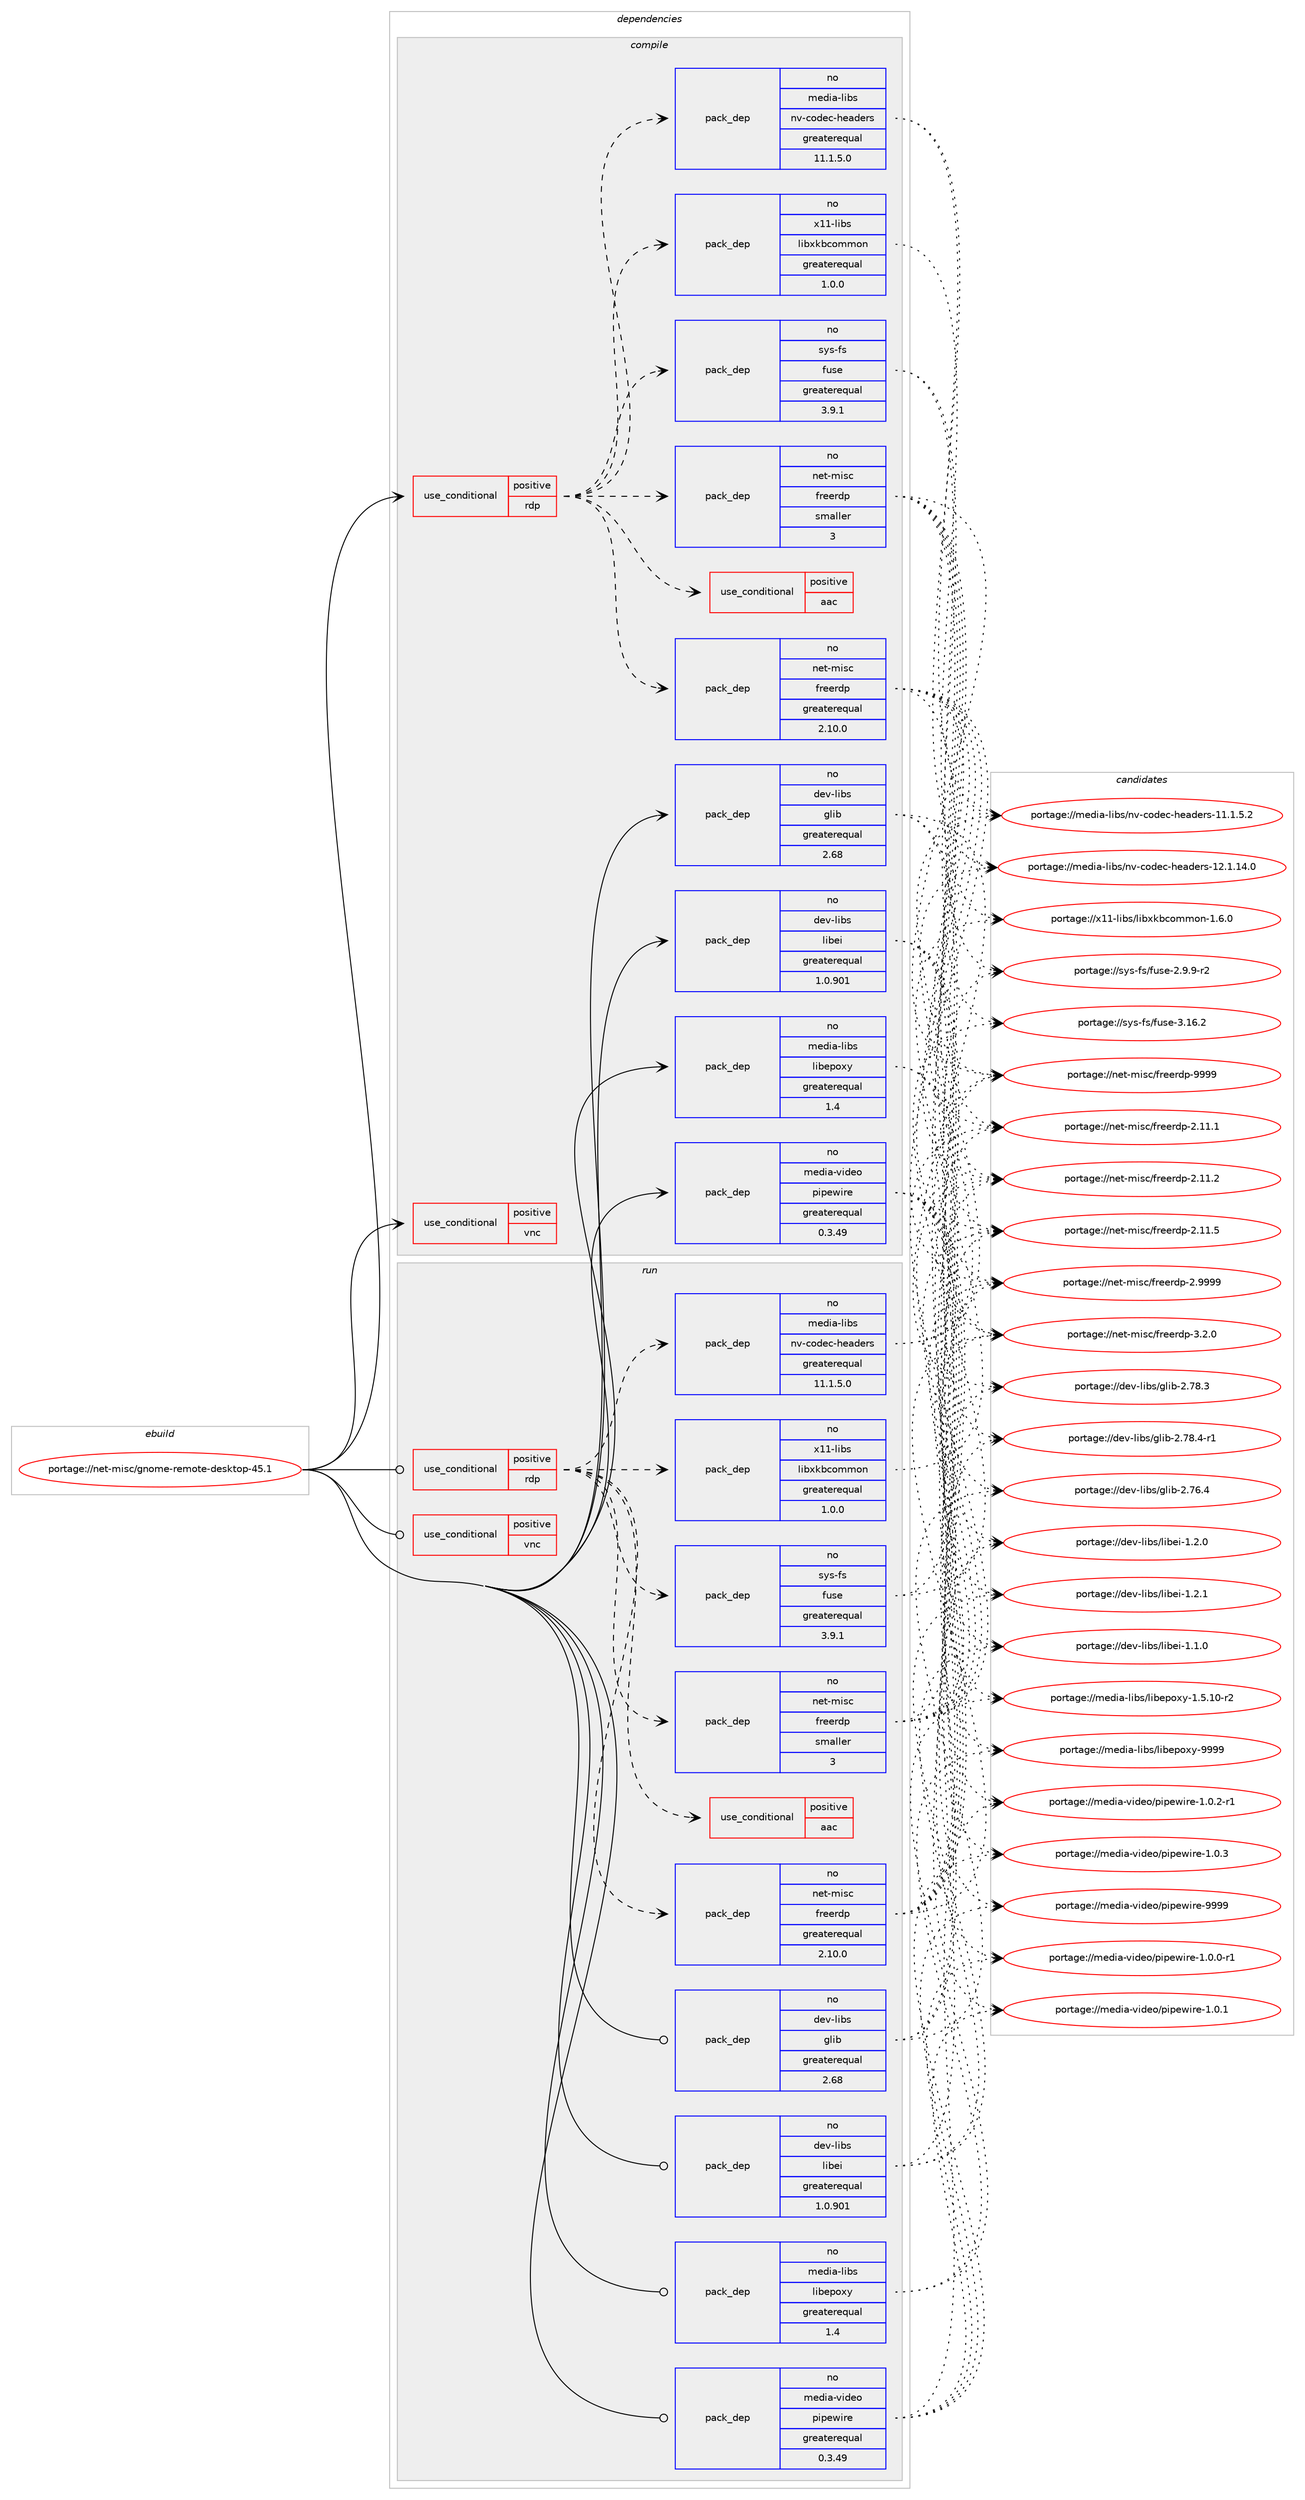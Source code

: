 digraph prolog {

# *************
# Graph options
# *************

newrank=true;
concentrate=true;
compound=true;
graph [rankdir=LR,fontname=Helvetica,fontsize=10,ranksep=1.5];#, ranksep=2.5, nodesep=0.2];
edge  [arrowhead=vee];
node  [fontname=Helvetica,fontsize=10];

# **********
# The ebuild
# **********

subgraph cluster_leftcol {
color=gray;
rank=same;
label=<<i>ebuild</i>>;
id [label="portage://net-misc/gnome-remote-desktop-45.1", color=red, width=4, href="../net-misc/gnome-remote-desktop-45.1.svg"];
}

# ****************
# The dependencies
# ****************

subgraph cluster_midcol {
color=gray;
label=<<i>dependencies</i>>;
subgraph cluster_compile {
fillcolor="#eeeeee";
style=filled;
label=<<i>compile</i>>;
subgraph cond5643 {
dependency8198 [label=<<TABLE BORDER="0" CELLBORDER="1" CELLSPACING="0" CELLPADDING="4"><TR><TD ROWSPAN="3" CELLPADDING="10">use_conditional</TD></TR><TR><TD>positive</TD></TR><TR><TD>rdp</TD></TR></TABLE>>, shape=none, color=red];
subgraph pack2493 {
dependency8199 [label=<<TABLE BORDER="0" CELLBORDER="1" CELLSPACING="0" CELLPADDING="4" WIDTH="220"><TR><TD ROWSPAN="6" CELLPADDING="30">pack_dep</TD></TR><TR><TD WIDTH="110">no</TD></TR><TR><TD>media-libs</TD></TR><TR><TD>nv-codec-headers</TD></TR><TR><TD>greaterequal</TD></TR><TR><TD>11.1.5.0</TD></TR></TABLE>>, shape=none, color=blue];
}
dependency8198:e -> dependency8199:w [weight=20,style="dashed",arrowhead="vee"];
subgraph pack2494 {
dependency8200 [label=<<TABLE BORDER="0" CELLBORDER="1" CELLSPACING="0" CELLPADDING="4" WIDTH="220"><TR><TD ROWSPAN="6" CELLPADDING="30">pack_dep</TD></TR><TR><TD WIDTH="110">no</TD></TR><TR><TD>net-misc</TD></TR><TR><TD>freerdp</TD></TR><TR><TD>greaterequal</TD></TR><TR><TD>2.10.0</TD></TR></TABLE>>, shape=none, color=blue];
}
dependency8198:e -> dependency8200:w [weight=20,style="dashed",arrowhead="vee"];
subgraph pack2495 {
dependency8201 [label=<<TABLE BORDER="0" CELLBORDER="1" CELLSPACING="0" CELLPADDING="4" WIDTH="220"><TR><TD ROWSPAN="6" CELLPADDING="30">pack_dep</TD></TR><TR><TD WIDTH="110">no</TD></TR><TR><TD>net-misc</TD></TR><TR><TD>freerdp</TD></TR><TR><TD>smaller</TD></TR><TR><TD>3</TD></TR></TABLE>>, shape=none, color=blue];
}
dependency8198:e -> dependency8201:w [weight=20,style="dashed",arrowhead="vee"];
subgraph pack2496 {
dependency8202 [label=<<TABLE BORDER="0" CELLBORDER="1" CELLSPACING="0" CELLPADDING="4" WIDTH="220"><TR><TD ROWSPAN="6" CELLPADDING="30">pack_dep</TD></TR><TR><TD WIDTH="110">no</TD></TR><TR><TD>sys-fs</TD></TR><TR><TD>fuse</TD></TR><TR><TD>greaterequal</TD></TR><TR><TD>3.9.1</TD></TR></TABLE>>, shape=none, color=blue];
}
dependency8198:e -> dependency8202:w [weight=20,style="dashed",arrowhead="vee"];
subgraph pack2497 {
dependency8203 [label=<<TABLE BORDER="0" CELLBORDER="1" CELLSPACING="0" CELLPADDING="4" WIDTH="220"><TR><TD ROWSPAN="6" CELLPADDING="30">pack_dep</TD></TR><TR><TD WIDTH="110">no</TD></TR><TR><TD>x11-libs</TD></TR><TR><TD>libxkbcommon</TD></TR><TR><TD>greaterequal</TD></TR><TR><TD>1.0.0</TD></TR></TABLE>>, shape=none, color=blue];
}
dependency8198:e -> dependency8203:w [weight=20,style="dashed",arrowhead="vee"];
subgraph cond5644 {
dependency8204 [label=<<TABLE BORDER="0" CELLBORDER="1" CELLSPACING="0" CELLPADDING="4"><TR><TD ROWSPAN="3" CELLPADDING="10">use_conditional</TD></TR><TR><TD>positive</TD></TR><TR><TD>aac</TD></TR></TABLE>>, shape=none, color=red];
# *** BEGIN UNKNOWN DEPENDENCY TYPE (TODO) ***
# dependency8204 -> package_dependency(portage://net-misc/gnome-remote-desktop-45.1,install,no,media-libs,fdk-aac,none,[,,],any_same_slot,[])
# *** END UNKNOWN DEPENDENCY TYPE (TODO) ***

}
dependency8198:e -> dependency8204:w [weight=20,style="dashed",arrowhead="vee"];
}
id:e -> dependency8198:w [weight=20,style="solid",arrowhead="vee"];
subgraph cond5645 {
dependency8205 [label=<<TABLE BORDER="0" CELLBORDER="1" CELLSPACING="0" CELLPADDING="4"><TR><TD ROWSPAN="3" CELLPADDING="10">use_conditional</TD></TR><TR><TD>positive</TD></TR><TR><TD>vnc</TD></TR></TABLE>>, shape=none, color=red];
# *** BEGIN UNKNOWN DEPENDENCY TYPE (TODO) ***
# dependency8205 -> package_dependency(portage://net-misc/gnome-remote-desktop-45.1,install,no,net-libs,libvncserver,none,[,,],[],[])
# *** END UNKNOWN DEPENDENCY TYPE (TODO) ***

}
id:e -> dependency8205:w [weight=20,style="solid",arrowhead="vee"];
# *** BEGIN UNKNOWN DEPENDENCY TYPE (TODO) ***
# id -> package_dependency(portage://net-misc/gnome-remote-desktop-45.1,install,no,app-crypt,libsecret,none,[,,],[],[])
# *** END UNKNOWN DEPENDENCY TYPE (TODO) ***

# *** BEGIN UNKNOWN DEPENDENCY TYPE (TODO) ***
# id -> package_dependency(portage://net-misc/gnome-remote-desktop-45.1,install,no,app-crypt,tpm2-tss,none,[,,],any_same_slot,[])
# *** END UNKNOWN DEPENDENCY TYPE (TODO) ***

subgraph pack2498 {
dependency8206 [label=<<TABLE BORDER="0" CELLBORDER="1" CELLSPACING="0" CELLPADDING="4" WIDTH="220"><TR><TD ROWSPAN="6" CELLPADDING="30">pack_dep</TD></TR><TR><TD WIDTH="110">no</TD></TR><TR><TD>dev-libs</TD></TR><TR><TD>glib</TD></TR><TR><TD>greaterequal</TD></TR><TR><TD>2.68</TD></TR></TABLE>>, shape=none, color=blue];
}
id:e -> dependency8206:w [weight=20,style="solid",arrowhead="vee"];
subgraph pack2499 {
dependency8207 [label=<<TABLE BORDER="0" CELLBORDER="1" CELLSPACING="0" CELLPADDING="4" WIDTH="220"><TR><TD ROWSPAN="6" CELLPADDING="30">pack_dep</TD></TR><TR><TD WIDTH="110">no</TD></TR><TR><TD>dev-libs</TD></TR><TR><TD>libei</TD></TR><TR><TD>greaterequal</TD></TR><TR><TD>1.0.901</TD></TR></TABLE>>, shape=none, color=blue];
}
id:e -> dependency8207:w [weight=20,style="solid",arrowhead="vee"];
subgraph pack2500 {
dependency8208 [label=<<TABLE BORDER="0" CELLBORDER="1" CELLSPACING="0" CELLPADDING="4" WIDTH="220"><TR><TD ROWSPAN="6" CELLPADDING="30">pack_dep</TD></TR><TR><TD WIDTH="110">no</TD></TR><TR><TD>media-libs</TD></TR><TR><TD>libepoxy</TD></TR><TR><TD>greaterequal</TD></TR><TR><TD>1.4</TD></TR></TABLE>>, shape=none, color=blue];
}
id:e -> dependency8208:w [weight=20,style="solid",arrowhead="vee"];
subgraph pack2501 {
dependency8209 [label=<<TABLE BORDER="0" CELLBORDER="1" CELLSPACING="0" CELLPADDING="4" WIDTH="220"><TR><TD ROWSPAN="6" CELLPADDING="30">pack_dep</TD></TR><TR><TD WIDTH="110">no</TD></TR><TR><TD>media-video</TD></TR><TR><TD>pipewire</TD></TR><TR><TD>greaterequal</TD></TR><TR><TD>0.3.49</TD></TR></TABLE>>, shape=none, color=blue];
}
id:e -> dependency8209:w [weight=20,style="solid",arrowhead="vee"];
# *** BEGIN UNKNOWN DEPENDENCY TYPE (TODO) ***
# id -> package_dependency(portage://net-misc/gnome-remote-desktop-45.1,install,no,x11-libs,cairo,none,[,,],[],[])
# *** END UNKNOWN DEPENDENCY TYPE (TODO) ***

# *** BEGIN UNKNOWN DEPENDENCY TYPE (TODO) ***
# id -> package_dependency(portage://net-misc/gnome-remote-desktop-45.1,install,no,x11-libs,libdrm,none,[,,],[],[])
# *** END UNKNOWN DEPENDENCY TYPE (TODO) ***

# *** BEGIN UNKNOWN DEPENDENCY TYPE (TODO) ***
# id -> package_dependency(portage://net-misc/gnome-remote-desktop-45.1,install,no,x11-libs,libnotify,none,[,,],[],[])
# *** END UNKNOWN DEPENDENCY TYPE (TODO) ***

}
subgraph cluster_compileandrun {
fillcolor="#eeeeee";
style=filled;
label=<<i>compile and run</i>>;
}
subgraph cluster_run {
fillcolor="#eeeeee";
style=filled;
label=<<i>run</i>>;
subgraph cond5646 {
dependency8210 [label=<<TABLE BORDER="0" CELLBORDER="1" CELLSPACING="0" CELLPADDING="4"><TR><TD ROWSPAN="3" CELLPADDING="10">use_conditional</TD></TR><TR><TD>positive</TD></TR><TR><TD>rdp</TD></TR></TABLE>>, shape=none, color=red];
subgraph pack2502 {
dependency8211 [label=<<TABLE BORDER="0" CELLBORDER="1" CELLSPACING="0" CELLPADDING="4" WIDTH="220"><TR><TD ROWSPAN="6" CELLPADDING="30">pack_dep</TD></TR><TR><TD WIDTH="110">no</TD></TR><TR><TD>media-libs</TD></TR><TR><TD>nv-codec-headers</TD></TR><TR><TD>greaterequal</TD></TR><TR><TD>11.1.5.0</TD></TR></TABLE>>, shape=none, color=blue];
}
dependency8210:e -> dependency8211:w [weight=20,style="dashed",arrowhead="vee"];
subgraph pack2503 {
dependency8212 [label=<<TABLE BORDER="0" CELLBORDER="1" CELLSPACING="0" CELLPADDING="4" WIDTH="220"><TR><TD ROWSPAN="6" CELLPADDING="30">pack_dep</TD></TR><TR><TD WIDTH="110">no</TD></TR><TR><TD>net-misc</TD></TR><TR><TD>freerdp</TD></TR><TR><TD>greaterequal</TD></TR><TR><TD>2.10.0</TD></TR></TABLE>>, shape=none, color=blue];
}
dependency8210:e -> dependency8212:w [weight=20,style="dashed",arrowhead="vee"];
subgraph pack2504 {
dependency8213 [label=<<TABLE BORDER="0" CELLBORDER="1" CELLSPACING="0" CELLPADDING="4" WIDTH="220"><TR><TD ROWSPAN="6" CELLPADDING="30">pack_dep</TD></TR><TR><TD WIDTH="110">no</TD></TR><TR><TD>net-misc</TD></TR><TR><TD>freerdp</TD></TR><TR><TD>smaller</TD></TR><TR><TD>3</TD></TR></TABLE>>, shape=none, color=blue];
}
dependency8210:e -> dependency8213:w [weight=20,style="dashed",arrowhead="vee"];
subgraph pack2505 {
dependency8214 [label=<<TABLE BORDER="0" CELLBORDER="1" CELLSPACING="0" CELLPADDING="4" WIDTH="220"><TR><TD ROWSPAN="6" CELLPADDING="30">pack_dep</TD></TR><TR><TD WIDTH="110">no</TD></TR><TR><TD>sys-fs</TD></TR><TR><TD>fuse</TD></TR><TR><TD>greaterequal</TD></TR><TR><TD>3.9.1</TD></TR></TABLE>>, shape=none, color=blue];
}
dependency8210:e -> dependency8214:w [weight=20,style="dashed",arrowhead="vee"];
subgraph pack2506 {
dependency8215 [label=<<TABLE BORDER="0" CELLBORDER="1" CELLSPACING="0" CELLPADDING="4" WIDTH="220"><TR><TD ROWSPAN="6" CELLPADDING="30">pack_dep</TD></TR><TR><TD WIDTH="110">no</TD></TR><TR><TD>x11-libs</TD></TR><TR><TD>libxkbcommon</TD></TR><TR><TD>greaterequal</TD></TR><TR><TD>1.0.0</TD></TR></TABLE>>, shape=none, color=blue];
}
dependency8210:e -> dependency8215:w [weight=20,style="dashed",arrowhead="vee"];
subgraph cond5647 {
dependency8216 [label=<<TABLE BORDER="0" CELLBORDER="1" CELLSPACING="0" CELLPADDING="4"><TR><TD ROWSPAN="3" CELLPADDING="10">use_conditional</TD></TR><TR><TD>positive</TD></TR><TR><TD>aac</TD></TR></TABLE>>, shape=none, color=red];
# *** BEGIN UNKNOWN DEPENDENCY TYPE (TODO) ***
# dependency8216 -> package_dependency(portage://net-misc/gnome-remote-desktop-45.1,run,no,media-libs,fdk-aac,none,[,,],any_same_slot,[])
# *** END UNKNOWN DEPENDENCY TYPE (TODO) ***

}
dependency8210:e -> dependency8216:w [weight=20,style="dashed",arrowhead="vee"];
}
id:e -> dependency8210:w [weight=20,style="solid",arrowhead="odot"];
subgraph cond5648 {
dependency8217 [label=<<TABLE BORDER="0" CELLBORDER="1" CELLSPACING="0" CELLPADDING="4"><TR><TD ROWSPAN="3" CELLPADDING="10">use_conditional</TD></TR><TR><TD>positive</TD></TR><TR><TD>vnc</TD></TR></TABLE>>, shape=none, color=red];
# *** BEGIN UNKNOWN DEPENDENCY TYPE (TODO) ***
# dependency8217 -> package_dependency(portage://net-misc/gnome-remote-desktop-45.1,run,no,net-libs,libvncserver,none,[,,],[],[])
# *** END UNKNOWN DEPENDENCY TYPE (TODO) ***

}
id:e -> dependency8217:w [weight=20,style="solid",arrowhead="odot"];
# *** BEGIN UNKNOWN DEPENDENCY TYPE (TODO) ***
# id -> package_dependency(portage://net-misc/gnome-remote-desktop-45.1,run,no,app-crypt,libsecret,none,[,,],[],[])
# *** END UNKNOWN DEPENDENCY TYPE (TODO) ***

# *** BEGIN UNKNOWN DEPENDENCY TYPE (TODO) ***
# id -> package_dependency(portage://net-misc/gnome-remote-desktop-45.1,run,no,app-crypt,tpm2-tss,none,[,,],any_same_slot,[])
# *** END UNKNOWN DEPENDENCY TYPE (TODO) ***

subgraph pack2507 {
dependency8218 [label=<<TABLE BORDER="0" CELLBORDER="1" CELLSPACING="0" CELLPADDING="4" WIDTH="220"><TR><TD ROWSPAN="6" CELLPADDING="30">pack_dep</TD></TR><TR><TD WIDTH="110">no</TD></TR><TR><TD>dev-libs</TD></TR><TR><TD>glib</TD></TR><TR><TD>greaterequal</TD></TR><TR><TD>2.68</TD></TR></TABLE>>, shape=none, color=blue];
}
id:e -> dependency8218:w [weight=20,style="solid",arrowhead="odot"];
subgraph pack2508 {
dependency8219 [label=<<TABLE BORDER="0" CELLBORDER="1" CELLSPACING="0" CELLPADDING="4" WIDTH="220"><TR><TD ROWSPAN="6" CELLPADDING="30">pack_dep</TD></TR><TR><TD WIDTH="110">no</TD></TR><TR><TD>dev-libs</TD></TR><TR><TD>libei</TD></TR><TR><TD>greaterequal</TD></TR><TR><TD>1.0.901</TD></TR></TABLE>>, shape=none, color=blue];
}
id:e -> dependency8219:w [weight=20,style="solid",arrowhead="odot"];
subgraph pack2509 {
dependency8220 [label=<<TABLE BORDER="0" CELLBORDER="1" CELLSPACING="0" CELLPADDING="4" WIDTH="220"><TR><TD ROWSPAN="6" CELLPADDING="30">pack_dep</TD></TR><TR><TD WIDTH="110">no</TD></TR><TR><TD>media-libs</TD></TR><TR><TD>libepoxy</TD></TR><TR><TD>greaterequal</TD></TR><TR><TD>1.4</TD></TR></TABLE>>, shape=none, color=blue];
}
id:e -> dependency8220:w [weight=20,style="solid",arrowhead="odot"];
subgraph pack2510 {
dependency8221 [label=<<TABLE BORDER="0" CELLBORDER="1" CELLSPACING="0" CELLPADDING="4" WIDTH="220"><TR><TD ROWSPAN="6" CELLPADDING="30">pack_dep</TD></TR><TR><TD WIDTH="110">no</TD></TR><TR><TD>media-video</TD></TR><TR><TD>pipewire</TD></TR><TR><TD>greaterequal</TD></TR><TR><TD>0.3.49</TD></TR></TABLE>>, shape=none, color=blue];
}
id:e -> dependency8221:w [weight=20,style="solid",arrowhead="odot"];
# *** BEGIN UNKNOWN DEPENDENCY TYPE (TODO) ***
# id -> package_dependency(portage://net-misc/gnome-remote-desktop-45.1,run,no,x11-libs,cairo,none,[,,],[],[])
# *** END UNKNOWN DEPENDENCY TYPE (TODO) ***

# *** BEGIN UNKNOWN DEPENDENCY TYPE (TODO) ***
# id -> package_dependency(portage://net-misc/gnome-remote-desktop-45.1,run,no,x11-libs,libdrm,none,[,,],[],[])
# *** END UNKNOWN DEPENDENCY TYPE (TODO) ***

# *** BEGIN UNKNOWN DEPENDENCY TYPE (TODO) ***
# id -> package_dependency(portage://net-misc/gnome-remote-desktop-45.1,run,no,x11-libs,libnotify,none,[,,],[],[])
# *** END UNKNOWN DEPENDENCY TYPE (TODO) ***

# *** BEGIN UNKNOWN DEPENDENCY TYPE (TODO) ***
# id -> package_dependency(portage://net-misc/gnome-remote-desktop-45.1,run,no,x11-wm,mutter,none,[,,],[],[use(enable(screencast),none)])
# *** END UNKNOWN DEPENDENCY TYPE (TODO) ***

}
}

# **************
# The candidates
# **************

subgraph cluster_choices {
rank=same;
color=gray;
label=<<i>candidates</i>>;

subgraph choice2493 {
color=black;
nodesep=1;
choice109101100105974510810598115471101184599111100101994510410197100101114115454949464946534650 [label="portage://media-libs/nv-codec-headers-11.1.5.2", color=red, width=4,href="../media-libs/nv-codec-headers-11.1.5.2.svg"];
choice10910110010597451081059811547110118459911110010199451041019710010111411545495046494649524648 [label="portage://media-libs/nv-codec-headers-12.1.14.0", color=red, width=4,href="../media-libs/nv-codec-headers-12.1.14.0.svg"];
dependency8199:e -> choice109101100105974510810598115471101184599111100101994510410197100101114115454949464946534650:w [style=dotted,weight="100"];
dependency8199:e -> choice10910110010597451081059811547110118459911110010199451041019710010111411545495046494649524648:w [style=dotted,weight="100"];
}
subgraph choice2494 {
color=black;
nodesep=1;
choice11010111645109105115994710211410110111410011245504649494649 [label="portage://net-misc/freerdp-2.11.1", color=red, width=4,href="../net-misc/freerdp-2.11.1.svg"];
choice11010111645109105115994710211410110111410011245504649494650 [label="portage://net-misc/freerdp-2.11.2", color=red, width=4,href="../net-misc/freerdp-2.11.2.svg"];
choice11010111645109105115994710211410110111410011245504649494653 [label="portage://net-misc/freerdp-2.11.5", color=red, width=4,href="../net-misc/freerdp-2.11.5.svg"];
choice11010111645109105115994710211410110111410011245504657575757 [label="portage://net-misc/freerdp-2.9999", color=red, width=4,href="../net-misc/freerdp-2.9999.svg"];
choice110101116451091051159947102114101101114100112455146504648 [label="portage://net-misc/freerdp-3.2.0", color=red, width=4,href="../net-misc/freerdp-3.2.0.svg"];
choice1101011164510910511599471021141011011141001124557575757 [label="portage://net-misc/freerdp-9999", color=red, width=4,href="../net-misc/freerdp-9999.svg"];
dependency8200:e -> choice11010111645109105115994710211410110111410011245504649494649:w [style=dotted,weight="100"];
dependency8200:e -> choice11010111645109105115994710211410110111410011245504649494650:w [style=dotted,weight="100"];
dependency8200:e -> choice11010111645109105115994710211410110111410011245504649494653:w [style=dotted,weight="100"];
dependency8200:e -> choice11010111645109105115994710211410110111410011245504657575757:w [style=dotted,weight="100"];
dependency8200:e -> choice110101116451091051159947102114101101114100112455146504648:w [style=dotted,weight="100"];
dependency8200:e -> choice1101011164510910511599471021141011011141001124557575757:w [style=dotted,weight="100"];
}
subgraph choice2495 {
color=black;
nodesep=1;
choice11010111645109105115994710211410110111410011245504649494649 [label="portage://net-misc/freerdp-2.11.1", color=red, width=4,href="../net-misc/freerdp-2.11.1.svg"];
choice11010111645109105115994710211410110111410011245504649494650 [label="portage://net-misc/freerdp-2.11.2", color=red, width=4,href="../net-misc/freerdp-2.11.2.svg"];
choice11010111645109105115994710211410110111410011245504649494653 [label="portage://net-misc/freerdp-2.11.5", color=red, width=4,href="../net-misc/freerdp-2.11.5.svg"];
choice11010111645109105115994710211410110111410011245504657575757 [label="portage://net-misc/freerdp-2.9999", color=red, width=4,href="../net-misc/freerdp-2.9999.svg"];
choice110101116451091051159947102114101101114100112455146504648 [label="portage://net-misc/freerdp-3.2.0", color=red, width=4,href="../net-misc/freerdp-3.2.0.svg"];
choice1101011164510910511599471021141011011141001124557575757 [label="portage://net-misc/freerdp-9999", color=red, width=4,href="../net-misc/freerdp-9999.svg"];
dependency8201:e -> choice11010111645109105115994710211410110111410011245504649494649:w [style=dotted,weight="100"];
dependency8201:e -> choice11010111645109105115994710211410110111410011245504649494650:w [style=dotted,weight="100"];
dependency8201:e -> choice11010111645109105115994710211410110111410011245504649494653:w [style=dotted,weight="100"];
dependency8201:e -> choice11010111645109105115994710211410110111410011245504657575757:w [style=dotted,weight="100"];
dependency8201:e -> choice110101116451091051159947102114101101114100112455146504648:w [style=dotted,weight="100"];
dependency8201:e -> choice1101011164510910511599471021141011011141001124557575757:w [style=dotted,weight="100"];
}
subgraph choice2496 {
color=black;
nodesep=1;
choice11512111545102115471021171151014550465746574511450 [label="portage://sys-fs/fuse-2.9.9-r2", color=red, width=4,href="../sys-fs/fuse-2.9.9-r2.svg"];
choice115121115451021154710211711510145514649544650 [label="portage://sys-fs/fuse-3.16.2", color=red, width=4,href="../sys-fs/fuse-3.16.2.svg"];
dependency8202:e -> choice11512111545102115471021171151014550465746574511450:w [style=dotted,weight="100"];
dependency8202:e -> choice115121115451021154710211711510145514649544650:w [style=dotted,weight="100"];
}
subgraph choice2497 {
color=black;
nodesep=1;
choice1204949451081059811547108105981201079899111109109111110454946544648 [label="portage://x11-libs/libxkbcommon-1.6.0", color=red, width=4,href="../x11-libs/libxkbcommon-1.6.0.svg"];
dependency8203:e -> choice1204949451081059811547108105981201079899111109109111110454946544648:w [style=dotted,weight="100"];
}
subgraph choice2498 {
color=black;
nodesep=1;
choice1001011184510810598115471031081059845504655544652 [label="portage://dev-libs/glib-2.76.4", color=red, width=4,href="../dev-libs/glib-2.76.4.svg"];
choice1001011184510810598115471031081059845504655564651 [label="portage://dev-libs/glib-2.78.3", color=red, width=4,href="../dev-libs/glib-2.78.3.svg"];
choice10010111845108105981154710310810598455046555646524511449 [label="portage://dev-libs/glib-2.78.4-r1", color=red, width=4,href="../dev-libs/glib-2.78.4-r1.svg"];
dependency8206:e -> choice1001011184510810598115471031081059845504655544652:w [style=dotted,weight="100"];
dependency8206:e -> choice1001011184510810598115471031081059845504655564651:w [style=dotted,weight="100"];
dependency8206:e -> choice10010111845108105981154710310810598455046555646524511449:w [style=dotted,weight="100"];
}
subgraph choice2499 {
color=black;
nodesep=1;
choice10010111845108105981154710810598101105454946494648 [label="portage://dev-libs/libei-1.1.0", color=red, width=4,href="../dev-libs/libei-1.1.0.svg"];
choice10010111845108105981154710810598101105454946504648 [label="portage://dev-libs/libei-1.2.0", color=red, width=4,href="../dev-libs/libei-1.2.0.svg"];
choice10010111845108105981154710810598101105454946504649 [label="portage://dev-libs/libei-1.2.1", color=red, width=4,href="../dev-libs/libei-1.2.1.svg"];
dependency8207:e -> choice10010111845108105981154710810598101105454946494648:w [style=dotted,weight="100"];
dependency8207:e -> choice10010111845108105981154710810598101105454946504648:w [style=dotted,weight="100"];
dependency8207:e -> choice10010111845108105981154710810598101105454946504649:w [style=dotted,weight="100"];
}
subgraph choice2500 {
color=black;
nodesep=1;
choice1091011001059745108105981154710810598101112111120121454946534649484511450 [label="portage://media-libs/libepoxy-1.5.10-r2", color=red, width=4,href="../media-libs/libepoxy-1.5.10-r2.svg"];
choice10910110010597451081059811547108105981011121111201214557575757 [label="portage://media-libs/libepoxy-9999", color=red, width=4,href="../media-libs/libepoxy-9999.svg"];
dependency8208:e -> choice1091011001059745108105981154710810598101112111120121454946534649484511450:w [style=dotted,weight="100"];
dependency8208:e -> choice10910110010597451081059811547108105981011121111201214557575757:w [style=dotted,weight="100"];
}
subgraph choice2501 {
color=black;
nodesep=1;
choice1091011001059745118105100101111471121051121011191051141014549464846484511449 [label="portage://media-video/pipewire-1.0.0-r1", color=red, width=4,href="../media-video/pipewire-1.0.0-r1.svg"];
choice109101100105974511810510010111147112105112101119105114101454946484649 [label="portage://media-video/pipewire-1.0.1", color=red, width=4,href="../media-video/pipewire-1.0.1.svg"];
choice1091011001059745118105100101111471121051121011191051141014549464846504511449 [label="portage://media-video/pipewire-1.0.2-r1", color=red, width=4,href="../media-video/pipewire-1.0.2-r1.svg"];
choice109101100105974511810510010111147112105112101119105114101454946484651 [label="portage://media-video/pipewire-1.0.3", color=red, width=4,href="../media-video/pipewire-1.0.3.svg"];
choice1091011001059745118105100101111471121051121011191051141014557575757 [label="portage://media-video/pipewire-9999", color=red, width=4,href="../media-video/pipewire-9999.svg"];
dependency8209:e -> choice1091011001059745118105100101111471121051121011191051141014549464846484511449:w [style=dotted,weight="100"];
dependency8209:e -> choice109101100105974511810510010111147112105112101119105114101454946484649:w [style=dotted,weight="100"];
dependency8209:e -> choice1091011001059745118105100101111471121051121011191051141014549464846504511449:w [style=dotted,weight="100"];
dependency8209:e -> choice109101100105974511810510010111147112105112101119105114101454946484651:w [style=dotted,weight="100"];
dependency8209:e -> choice1091011001059745118105100101111471121051121011191051141014557575757:w [style=dotted,weight="100"];
}
subgraph choice2502 {
color=black;
nodesep=1;
choice109101100105974510810598115471101184599111100101994510410197100101114115454949464946534650 [label="portage://media-libs/nv-codec-headers-11.1.5.2", color=red, width=4,href="../media-libs/nv-codec-headers-11.1.5.2.svg"];
choice10910110010597451081059811547110118459911110010199451041019710010111411545495046494649524648 [label="portage://media-libs/nv-codec-headers-12.1.14.0", color=red, width=4,href="../media-libs/nv-codec-headers-12.1.14.0.svg"];
dependency8211:e -> choice109101100105974510810598115471101184599111100101994510410197100101114115454949464946534650:w [style=dotted,weight="100"];
dependency8211:e -> choice10910110010597451081059811547110118459911110010199451041019710010111411545495046494649524648:w [style=dotted,weight="100"];
}
subgraph choice2503 {
color=black;
nodesep=1;
choice11010111645109105115994710211410110111410011245504649494649 [label="portage://net-misc/freerdp-2.11.1", color=red, width=4,href="../net-misc/freerdp-2.11.1.svg"];
choice11010111645109105115994710211410110111410011245504649494650 [label="portage://net-misc/freerdp-2.11.2", color=red, width=4,href="../net-misc/freerdp-2.11.2.svg"];
choice11010111645109105115994710211410110111410011245504649494653 [label="portage://net-misc/freerdp-2.11.5", color=red, width=4,href="../net-misc/freerdp-2.11.5.svg"];
choice11010111645109105115994710211410110111410011245504657575757 [label="portage://net-misc/freerdp-2.9999", color=red, width=4,href="../net-misc/freerdp-2.9999.svg"];
choice110101116451091051159947102114101101114100112455146504648 [label="portage://net-misc/freerdp-3.2.0", color=red, width=4,href="../net-misc/freerdp-3.2.0.svg"];
choice1101011164510910511599471021141011011141001124557575757 [label="portage://net-misc/freerdp-9999", color=red, width=4,href="../net-misc/freerdp-9999.svg"];
dependency8212:e -> choice11010111645109105115994710211410110111410011245504649494649:w [style=dotted,weight="100"];
dependency8212:e -> choice11010111645109105115994710211410110111410011245504649494650:w [style=dotted,weight="100"];
dependency8212:e -> choice11010111645109105115994710211410110111410011245504649494653:w [style=dotted,weight="100"];
dependency8212:e -> choice11010111645109105115994710211410110111410011245504657575757:w [style=dotted,weight="100"];
dependency8212:e -> choice110101116451091051159947102114101101114100112455146504648:w [style=dotted,weight="100"];
dependency8212:e -> choice1101011164510910511599471021141011011141001124557575757:w [style=dotted,weight="100"];
}
subgraph choice2504 {
color=black;
nodesep=1;
choice11010111645109105115994710211410110111410011245504649494649 [label="portage://net-misc/freerdp-2.11.1", color=red, width=4,href="../net-misc/freerdp-2.11.1.svg"];
choice11010111645109105115994710211410110111410011245504649494650 [label="portage://net-misc/freerdp-2.11.2", color=red, width=4,href="../net-misc/freerdp-2.11.2.svg"];
choice11010111645109105115994710211410110111410011245504649494653 [label="portage://net-misc/freerdp-2.11.5", color=red, width=4,href="../net-misc/freerdp-2.11.5.svg"];
choice11010111645109105115994710211410110111410011245504657575757 [label="portage://net-misc/freerdp-2.9999", color=red, width=4,href="../net-misc/freerdp-2.9999.svg"];
choice110101116451091051159947102114101101114100112455146504648 [label="portage://net-misc/freerdp-3.2.0", color=red, width=4,href="../net-misc/freerdp-3.2.0.svg"];
choice1101011164510910511599471021141011011141001124557575757 [label="portage://net-misc/freerdp-9999", color=red, width=4,href="../net-misc/freerdp-9999.svg"];
dependency8213:e -> choice11010111645109105115994710211410110111410011245504649494649:w [style=dotted,weight="100"];
dependency8213:e -> choice11010111645109105115994710211410110111410011245504649494650:w [style=dotted,weight="100"];
dependency8213:e -> choice11010111645109105115994710211410110111410011245504649494653:w [style=dotted,weight="100"];
dependency8213:e -> choice11010111645109105115994710211410110111410011245504657575757:w [style=dotted,weight="100"];
dependency8213:e -> choice110101116451091051159947102114101101114100112455146504648:w [style=dotted,weight="100"];
dependency8213:e -> choice1101011164510910511599471021141011011141001124557575757:w [style=dotted,weight="100"];
}
subgraph choice2505 {
color=black;
nodesep=1;
choice11512111545102115471021171151014550465746574511450 [label="portage://sys-fs/fuse-2.9.9-r2", color=red, width=4,href="../sys-fs/fuse-2.9.9-r2.svg"];
choice115121115451021154710211711510145514649544650 [label="portage://sys-fs/fuse-3.16.2", color=red, width=4,href="../sys-fs/fuse-3.16.2.svg"];
dependency8214:e -> choice11512111545102115471021171151014550465746574511450:w [style=dotted,weight="100"];
dependency8214:e -> choice115121115451021154710211711510145514649544650:w [style=dotted,weight="100"];
}
subgraph choice2506 {
color=black;
nodesep=1;
choice1204949451081059811547108105981201079899111109109111110454946544648 [label="portage://x11-libs/libxkbcommon-1.6.0", color=red, width=4,href="../x11-libs/libxkbcommon-1.6.0.svg"];
dependency8215:e -> choice1204949451081059811547108105981201079899111109109111110454946544648:w [style=dotted,weight="100"];
}
subgraph choice2507 {
color=black;
nodesep=1;
choice1001011184510810598115471031081059845504655544652 [label="portage://dev-libs/glib-2.76.4", color=red, width=4,href="../dev-libs/glib-2.76.4.svg"];
choice1001011184510810598115471031081059845504655564651 [label="portage://dev-libs/glib-2.78.3", color=red, width=4,href="../dev-libs/glib-2.78.3.svg"];
choice10010111845108105981154710310810598455046555646524511449 [label="portage://dev-libs/glib-2.78.4-r1", color=red, width=4,href="../dev-libs/glib-2.78.4-r1.svg"];
dependency8218:e -> choice1001011184510810598115471031081059845504655544652:w [style=dotted,weight="100"];
dependency8218:e -> choice1001011184510810598115471031081059845504655564651:w [style=dotted,weight="100"];
dependency8218:e -> choice10010111845108105981154710310810598455046555646524511449:w [style=dotted,weight="100"];
}
subgraph choice2508 {
color=black;
nodesep=1;
choice10010111845108105981154710810598101105454946494648 [label="portage://dev-libs/libei-1.1.0", color=red, width=4,href="../dev-libs/libei-1.1.0.svg"];
choice10010111845108105981154710810598101105454946504648 [label="portage://dev-libs/libei-1.2.0", color=red, width=4,href="../dev-libs/libei-1.2.0.svg"];
choice10010111845108105981154710810598101105454946504649 [label="portage://dev-libs/libei-1.2.1", color=red, width=4,href="../dev-libs/libei-1.2.1.svg"];
dependency8219:e -> choice10010111845108105981154710810598101105454946494648:w [style=dotted,weight="100"];
dependency8219:e -> choice10010111845108105981154710810598101105454946504648:w [style=dotted,weight="100"];
dependency8219:e -> choice10010111845108105981154710810598101105454946504649:w [style=dotted,weight="100"];
}
subgraph choice2509 {
color=black;
nodesep=1;
choice1091011001059745108105981154710810598101112111120121454946534649484511450 [label="portage://media-libs/libepoxy-1.5.10-r2", color=red, width=4,href="../media-libs/libepoxy-1.5.10-r2.svg"];
choice10910110010597451081059811547108105981011121111201214557575757 [label="portage://media-libs/libepoxy-9999", color=red, width=4,href="../media-libs/libepoxy-9999.svg"];
dependency8220:e -> choice1091011001059745108105981154710810598101112111120121454946534649484511450:w [style=dotted,weight="100"];
dependency8220:e -> choice10910110010597451081059811547108105981011121111201214557575757:w [style=dotted,weight="100"];
}
subgraph choice2510 {
color=black;
nodesep=1;
choice1091011001059745118105100101111471121051121011191051141014549464846484511449 [label="portage://media-video/pipewire-1.0.0-r1", color=red, width=4,href="../media-video/pipewire-1.0.0-r1.svg"];
choice109101100105974511810510010111147112105112101119105114101454946484649 [label="portage://media-video/pipewire-1.0.1", color=red, width=4,href="../media-video/pipewire-1.0.1.svg"];
choice1091011001059745118105100101111471121051121011191051141014549464846504511449 [label="portage://media-video/pipewire-1.0.2-r1", color=red, width=4,href="../media-video/pipewire-1.0.2-r1.svg"];
choice109101100105974511810510010111147112105112101119105114101454946484651 [label="portage://media-video/pipewire-1.0.3", color=red, width=4,href="../media-video/pipewire-1.0.3.svg"];
choice1091011001059745118105100101111471121051121011191051141014557575757 [label="portage://media-video/pipewire-9999", color=red, width=4,href="../media-video/pipewire-9999.svg"];
dependency8221:e -> choice1091011001059745118105100101111471121051121011191051141014549464846484511449:w [style=dotted,weight="100"];
dependency8221:e -> choice109101100105974511810510010111147112105112101119105114101454946484649:w [style=dotted,weight="100"];
dependency8221:e -> choice1091011001059745118105100101111471121051121011191051141014549464846504511449:w [style=dotted,weight="100"];
dependency8221:e -> choice109101100105974511810510010111147112105112101119105114101454946484651:w [style=dotted,weight="100"];
dependency8221:e -> choice1091011001059745118105100101111471121051121011191051141014557575757:w [style=dotted,weight="100"];
}
}

}
